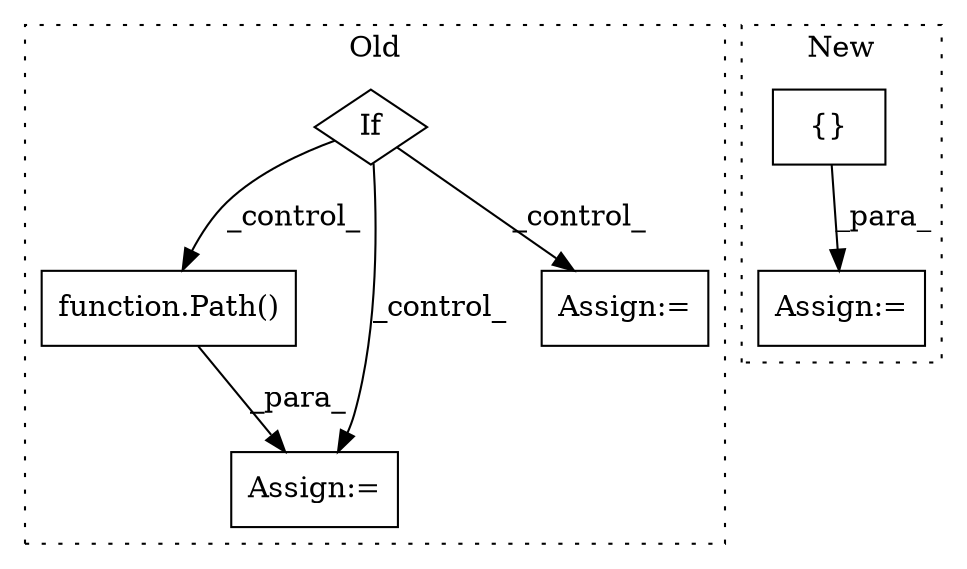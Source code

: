 digraph G {
subgraph cluster0 {
1 [label="function.Path()" a="75" s="3373,3386" l="5,1" shape="box"];
3 [label="Assign:=" a="68" s="3370" l="3" shape="box"];
5 [label="If" a="96" s="3329" l="3" shape="diamond"];
6 [label="Assign:=" a="68" s="3416" l="3" shape="box"];
label = "Old";
style="dotted";
}
subgraph cluster1 {
2 [label="{}" a="95" s="4602,4637" l="1,1" shape="box"];
4 [label="Assign:=" a="68" s="4599" l="3" shape="box"];
label = "New";
style="dotted";
}
1 -> 3 [label="_para_"];
2 -> 4 [label="_para_"];
5 -> 1 [label="_control_"];
5 -> 6 [label="_control_"];
5 -> 3 [label="_control_"];
}